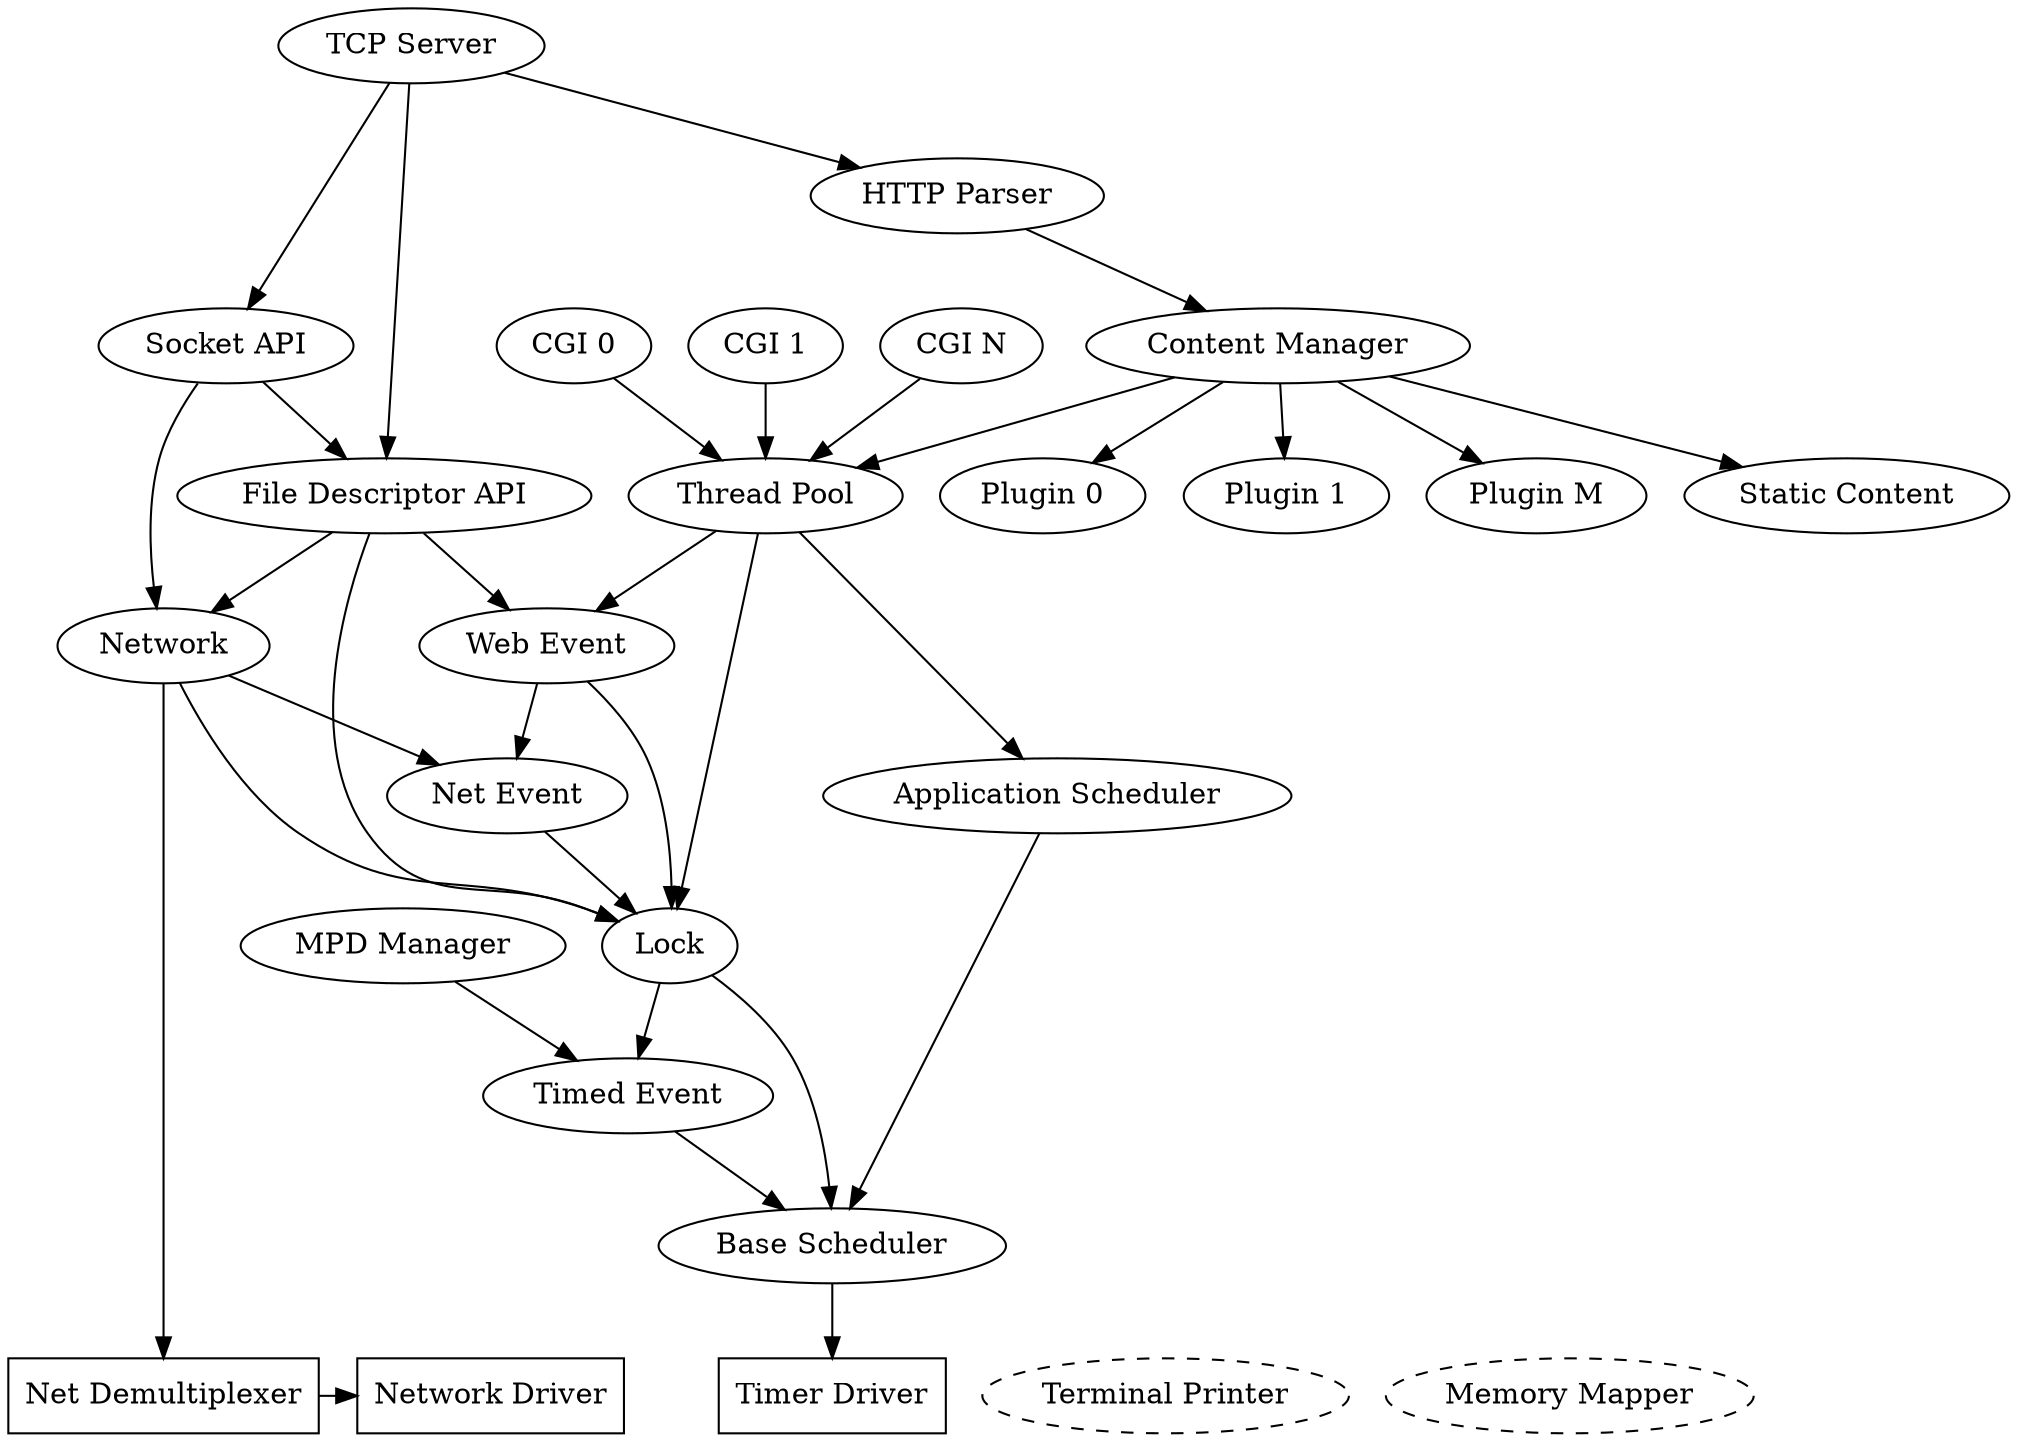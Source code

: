 digraph web_server {
	overlap=false;
//	overlap=scale;
	splines=true;
//	rankdir=BT;
	
	"TCP Server";
	"Socket API";
	"File Descriptor API";
	"HTTP Parser";
	"CGI 0";
	"CGI 1";
	"CGI N";
	"Thread Pool";
	"Static Content";
	"Plugin 0";
	"Plugin 1";
	"Plugin M";
	"Base Scheduler";
	"Application Scheduler";
	"Web Event";
	"Net Event";
	"Network";
	"Lock";
	"Timed Event";
	"MPD Manager";
	"Content Manager";
	{
		rank=same;
		"Net Demultiplexer" [shape=box];
		"Network Driver" [shape=box];
		"Timer Driver" [shape=box];
		"Terminal Printer" [style=dashed];
		"Memory Mapper" [style=dashed];
	};

	"TCP Server" -> "Socket API";
	"TCP Server" -> "File Descriptor API";
	"Socket API" -> "File Descriptor API";
	"TCP Server" -> "HTTP Parser";
	"HTTP Parser" -> "Content Manager";
	"Content Manager" -> "Plugin 0";
	"Content Manager" -> "Plugin 1";
	"Content Manager" -> "Plugin M";
	"Content Manager" -> "Static Content";
	"Content Manager" -> "Thread Pool";
	"CGI 0" -> "Thread Pool";
	"CGI 1" -> "Thread Pool";
	"CGI N" -> "Thread Pool";
	"Thread Pool" -> "Application Scheduler";
	"Application Scheduler" -> "Base Scheduler";
	"Thread Pool" -> "Web Event";
	"Socket API" -> "Network";
	"File Descriptor API" -> "Network";
	"File Descriptor API" -> "Web Event";
	"Network" -> "Net Event";
	"Web Event" -> "Net Event";
	"Web Event" -> "Lock";
	"Net Event" -> "Lock";
	"Lock" -> "Timed Event";
	"Lock" -> "Base Scheduler";
	"Timed Event" -> "Base Scheduler";
	"Network" -> "Lock";
	"Thread Pool" -> "Lock";
	"File Descriptor API" -> "Lock";
	"Network" -> "Net Demultiplexer" -> "Network Driver";
//	"Network" -> "Network Driver";
	"Base Scheduler" -> "Timer Driver";

	"MPD Manager" -> "Timed Event";	
}
